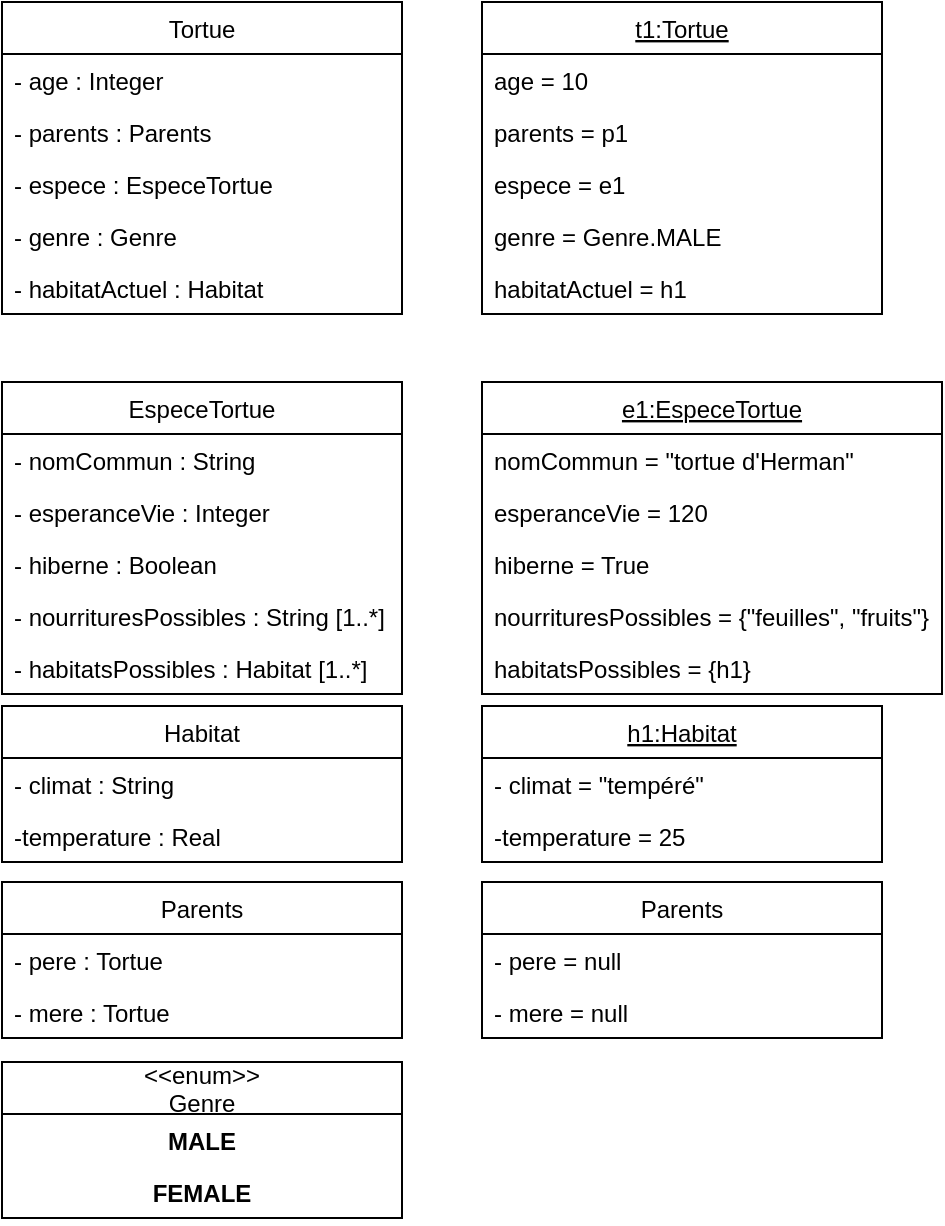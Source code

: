 <mxfile version="16.2.2" type="device"><diagram id="Rgrtv5v2FCy25iUrVHM_" name="Page-1"><mxGraphModel dx="1056" dy="624" grid="1" gridSize="10" guides="1" tooltips="1" connect="1" arrows="1" fold="1" page="1" pageScale="1" pageWidth="827" pageHeight="1169" math="0" shadow="0"><root><mxCell id="0"/><mxCell id="1" parent="0"/><mxCell id="rrtlGAsbQ-rAvcsShIAJ-1" value="Tortue" style="swimlane;fontStyle=0;childLayout=stackLayout;horizontal=1;startSize=26;fillColor=none;horizontalStack=0;resizeParent=1;resizeParentMax=0;resizeLast=0;collapsible=1;marginBottom=0;" vertex="1" parent="1"><mxGeometry x="40" y="40" width="200" height="156" as="geometry"/></mxCell><mxCell id="rrtlGAsbQ-rAvcsShIAJ-2" value="- age : Integer" style="text;strokeColor=none;fillColor=none;align=left;verticalAlign=top;spacingLeft=4;spacingRight=4;overflow=hidden;rotatable=0;points=[[0,0.5],[1,0.5]];portConstraint=eastwest;" vertex="1" parent="rrtlGAsbQ-rAvcsShIAJ-1"><mxGeometry y="26" width="200" height="26" as="geometry"/></mxCell><mxCell id="rrtlGAsbQ-rAvcsShIAJ-3" value="- parents : Parents" style="text;strokeColor=none;fillColor=none;align=left;verticalAlign=top;spacingLeft=4;spacingRight=4;overflow=hidden;rotatable=0;points=[[0,0.5],[1,0.5]];portConstraint=eastwest;" vertex="1" parent="rrtlGAsbQ-rAvcsShIAJ-1"><mxGeometry y="52" width="200" height="26" as="geometry"/></mxCell><mxCell id="rrtlGAsbQ-rAvcsShIAJ-4" value="- espece : EspeceTortue" style="text;strokeColor=none;fillColor=none;align=left;verticalAlign=top;spacingLeft=4;spacingRight=4;overflow=hidden;rotatable=0;points=[[0,0.5],[1,0.5]];portConstraint=eastwest;" vertex="1" parent="rrtlGAsbQ-rAvcsShIAJ-1"><mxGeometry y="78" width="200" height="26" as="geometry"/></mxCell><mxCell id="rrtlGAsbQ-rAvcsShIAJ-5" value="- genre : Genre" style="text;strokeColor=none;fillColor=none;align=left;verticalAlign=top;spacingLeft=4;spacingRight=4;overflow=hidden;rotatable=0;points=[[0,0.5],[1,0.5]];portConstraint=eastwest;" vertex="1" parent="rrtlGAsbQ-rAvcsShIAJ-1"><mxGeometry y="104" width="200" height="26" as="geometry"/></mxCell><mxCell id="rrtlGAsbQ-rAvcsShIAJ-11" value="- habitatActuel : Habitat" style="text;strokeColor=none;fillColor=none;align=left;verticalAlign=top;spacingLeft=4;spacingRight=4;overflow=hidden;rotatable=0;points=[[0,0.5],[1,0.5]];portConstraint=eastwest;" vertex="1" parent="rrtlGAsbQ-rAvcsShIAJ-1"><mxGeometry y="130" width="200" height="26" as="geometry"/></mxCell><mxCell id="rrtlGAsbQ-rAvcsShIAJ-6" value="EspeceTortue" style="swimlane;fontStyle=0;childLayout=stackLayout;horizontal=1;startSize=26;fillColor=none;horizontalStack=0;resizeParent=1;resizeParentMax=0;resizeLast=0;collapsible=1;marginBottom=0;" vertex="1" parent="1"><mxGeometry x="40" y="230" width="200" height="156" as="geometry"/></mxCell><mxCell id="rrtlGAsbQ-rAvcsShIAJ-7" value="- nomCommun : String" style="text;strokeColor=none;fillColor=none;align=left;verticalAlign=top;spacingLeft=4;spacingRight=4;overflow=hidden;rotatable=0;points=[[0,0.5],[1,0.5]];portConstraint=eastwest;" vertex="1" parent="rrtlGAsbQ-rAvcsShIAJ-6"><mxGeometry y="26" width="200" height="26" as="geometry"/></mxCell><mxCell id="rrtlGAsbQ-rAvcsShIAJ-8" value="- esperanceVie : Integer" style="text;strokeColor=none;fillColor=none;align=left;verticalAlign=top;spacingLeft=4;spacingRight=4;overflow=hidden;rotatable=0;points=[[0,0.5],[1,0.5]];portConstraint=eastwest;" vertex="1" parent="rrtlGAsbQ-rAvcsShIAJ-6"><mxGeometry y="52" width="200" height="26" as="geometry"/></mxCell><mxCell id="rrtlGAsbQ-rAvcsShIAJ-9" value="- hiberne : Boolean" style="text;strokeColor=none;fillColor=none;align=left;verticalAlign=top;spacingLeft=4;spacingRight=4;overflow=hidden;rotatable=0;points=[[0,0.5],[1,0.5]];portConstraint=eastwest;" vertex="1" parent="rrtlGAsbQ-rAvcsShIAJ-6"><mxGeometry y="78" width="200" height="26" as="geometry"/></mxCell><mxCell id="rrtlGAsbQ-rAvcsShIAJ-10" value="- nourrituresPossibles : String [1..*]" style="text;strokeColor=none;fillColor=none;align=left;verticalAlign=top;spacingLeft=4;spacingRight=4;overflow=hidden;rotatable=0;points=[[0,0.5],[1,0.5]];portConstraint=eastwest;" vertex="1" parent="rrtlGAsbQ-rAvcsShIAJ-6"><mxGeometry y="104" width="200" height="26" as="geometry"/></mxCell><mxCell id="rrtlGAsbQ-rAvcsShIAJ-29" value="- habitatsPossibles : Habitat [1..*]" style="text;strokeColor=none;fillColor=none;align=left;verticalAlign=top;spacingLeft=4;spacingRight=4;overflow=hidden;rotatable=0;points=[[0,0.5],[1,0.5]];portConstraint=eastwest;" vertex="1" parent="rrtlGAsbQ-rAvcsShIAJ-6"><mxGeometry y="130" width="200" height="26" as="geometry"/></mxCell><mxCell id="rrtlGAsbQ-rAvcsShIAJ-12" value="Parents" style="swimlane;fontStyle=0;childLayout=stackLayout;horizontal=1;startSize=26;fillColor=none;horizontalStack=0;resizeParent=1;resizeParentMax=0;resizeLast=0;collapsible=1;marginBottom=0;" vertex="1" parent="1"><mxGeometry x="40" y="480" width="200" height="78" as="geometry"/></mxCell><mxCell id="rrtlGAsbQ-rAvcsShIAJ-13" value="- pere : Tortue" style="text;strokeColor=none;fillColor=none;align=left;verticalAlign=top;spacingLeft=4;spacingRight=4;overflow=hidden;rotatable=0;points=[[0,0.5],[1,0.5]];portConstraint=eastwest;" vertex="1" parent="rrtlGAsbQ-rAvcsShIAJ-12"><mxGeometry y="26" width="200" height="26" as="geometry"/></mxCell><mxCell id="rrtlGAsbQ-rAvcsShIAJ-14" value="- mere : Tortue" style="text;strokeColor=none;fillColor=none;align=left;verticalAlign=top;spacingLeft=4;spacingRight=4;overflow=hidden;rotatable=0;points=[[0,0.5],[1,0.5]];portConstraint=eastwest;" vertex="1" parent="rrtlGAsbQ-rAvcsShIAJ-12"><mxGeometry y="52" width="200" height="26" as="geometry"/></mxCell><mxCell id="rrtlGAsbQ-rAvcsShIAJ-17" value="&lt;&lt;enum&gt;&gt;&#10;Genre" style="swimlane;fontStyle=0;childLayout=stackLayout;horizontal=1;startSize=26;fillColor=none;horizontalStack=0;resizeParent=1;resizeParentMax=0;resizeLast=0;collapsible=1;marginBottom=0;" vertex="1" parent="1"><mxGeometry x="40" y="570" width="200" height="78" as="geometry"/></mxCell><mxCell id="rrtlGAsbQ-rAvcsShIAJ-18" value="MALE" style="text;strokeColor=none;fillColor=none;align=center;verticalAlign=top;spacingLeft=4;spacingRight=4;overflow=hidden;rotatable=0;points=[[0,0.5],[1,0.5]];portConstraint=eastwest;fontStyle=1" vertex="1" parent="rrtlGAsbQ-rAvcsShIAJ-17"><mxGeometry y="26" width="200" height="26" as="geometry"/></mxCell><mxCell id="rrtlGAsbQ-rAvcsShIAJ-19" value="FEMALE" style="text;strokeColor=none;fillColor=none;align=center;verticalAlign=top;spacingLeft=4;spacingRight=4;overflow=hidden;rotatable=0;points=[[0,0.5],[1,0.5]];portConstraint=eastwest;fontStyle=1" vertex="1" parent="rrtlGAsbQ-rAvcsShIAJ-17"><mxGeometry y="52" width="200" height="26" as="geometry"/></mxCell><mxCell id="rrtlGAsbQ-rAvcsShIAJ-24" value="Habitat" style="swimlane;fontStyle=0;childLayout=stackLayout;horizontal=1;startSize=26;fillColor=none;horizontalStack=0;resizeParent=1;resizeParentMax=0;resizeLast=0;collapsible=1;marginBottom=0;" vertex="1" parent="1"><mxGeometry x="40" y="392" width="200" height="78" as="geometry"/></mxCell><mxCell id="rrtlGAsbQ-rAvcsShIAJ-25" value="- climat : String" style="text;strokeColor=none;fillColor=none;align=left;verticalAlign=top;spacingLeft=4;spacingRight=4;overflow=hidden;rotatable=0;points=[[0,0.5],[1,0.5]];portConstraint=eastwest;" vertex="1" parent="rrtlGAsbQ-rAvcsShIAJ-24"><mxGeometry y="26" width="200" height="26" as="geometry"/></mxCell><mxCell id="rrtlGAsbQ-rAvcsShIAJ-26" value="-temperature : Real" style="text;strokeColor=none;fillColor=none;align=left;verticalAlign=top;spacingLeft=4;spacingRight=4;overflow=hidden;rotatable=0;points=[[0,0.5],[1,0.5]];portConstraint=eastwest;" vertex="1" parent="rrtlGAsbQ-rAvcsShIAJ-24"><mxGeometry y="52" width="200" height="26" as="geometry"/></mxCell><mxCell id="rrtlGAsbQ-rAvcsShIAJ-30" value="t1:Tortue" style="swimlane;fontStyle=4;childLayout=stackLayout;horizontal=1;startSize=26;fillColor=none;horizontalStack=0;resizeParent=1;resizeParentMax=0;resizeLast=0;collapsible=1;marginBottom=0;" vertex="1" parent="1"><mxGeometry x="280" y="40" width="200" height="156" as="geometry"/></mxCell><mxCell id="rrtlGAsbQ-rAvcsShIAJ-31" value="age = 10" style="text;strokeColor=none;fillColor=none;align=left;verticalAlign=top;spacingLeft=4;spacingRight=4;overflow=hidden;rotatable=0;points=[[0,0.5],[1,0.5]];portConstraint=eastwest;" vertex="1" parent="rrtlGAsbQ-rAvcsShIAJ-30"><mxGeometry y="26" width="200" height="26" as="geometry"/></mxCell><mxCell id="rrtlGAsbQ-rAvcsShIAJ-32" value="parents = p1" style="text;strokeColor=none;fillColor=none;align=left;verticalAlign=top;spacingLeft=4;spacingRight=4;overflow=hidden;rotatable=0;points=[[0,0.5],[1,0.5]];portConstraint=eastwest;" vertex="1" parent="rrtlGAsbQ-rAvcsShIAJ-30"><mxGeometry y="52" width="200" height="26" as="geometry"/></mxCell><mxCell id="rrtlGAsbQ-rAvcsShIAJ-33" value="espece = e1" style="text;strokeColor=none;fillColor=none;align=left;verticalAlign=top;spacingLeft=4;spacingRight=4;overflow=hidden;rotatable=0;points=[[0,0.5],[1,0.5]];portConstraint=eastwest;" vertex="1" parent="rrtlGAsbQ-rAvcsShIAJ-30"><mxGeometry y="78" width="200" height="26" as="geometry"/></mxCell><mxCell id="rrtlGAsbQ-rAvcsShIAJ-34" value="genre = Genre.MALE" style="text;strokeColor=none;fillColor=none;align=left;verticalAlign=top;spacingLeft=4;spacingRight=4;overflow=hidden;rotatable=0;points=[[0,0.5],[1,0.5]];portConstraint=eastwest;" vertex="1" parent="rrtlGAsbQ-rAvcsShIAJ-30"><mxGeometry y="104" width="200" height="26" as="geometry"/></mxCell><mxCell id="rrtlGAsbQ-rAvcsShIAJ-35" value="habitatActuel = h1" style="text;strokeColor=none;fillColor=none;align=left;verticalAlign=top;spacingLeft=4;spacingRight=4;overflow=hidden;rotatable=0;points=[[0,0.5],[1,0.5]];portConstraint=eastwest;" vertex="1" parent="rrtlGAsbQ-rAvcsShIAJ-30"><mxGeometry y="130" width="200" height="26" as="geometry"/></mxCell><mxCell id="rrtlGAsbQ-rAvcsShIAJ-36" value="e1:EspeceTortue" style="swimlane;fontStyle=4;childLayout=stackLayout;horizontal=1;startSize=26;fillColor=none;horizontalStack=0;resizeParent=1;resizeParentMax=0;resizeLast=0;collapsible=1;marginBottom=0;" vertex="1" parent="1"><mxGeometry x="280" y="230" width="230" height="156" as="geometry"/></mxCell><mxCell id="rrtlGAsbQ-rAvcsShIAJ-37" value="nomCommun = &quot;tortue d'Herman&quot;" style="text;strokeColor=none;fillColor=none;align=left;verticalAlign=top;spacingLeft=4;spacingRight=4;overflow=hidden;rotatable=0;points=[[0,0.5],[1,0.5]];portConstraint=eastwest;" vertex="1" parent="rrtlGAsbQ-rAvcsShIAJ-36"><mxGeometry y="26" width="230" height="26" as="geometry"/></mxCell><mxCell id="rrtlGAsbQ-rAvcsShIAJ-38" value="esperanceVie = 120" style="text;strokeColor=none;fillColor=none;align=left;verticalAlign=top;spacingLeft=4;spacingRight=4;overflow=hidden;rotatable=0;points=[[0,0.5],[1,0.5]];portConstraint=eastwest;" vertex="1" parent="rrtlGAsbQ-rAvcsShIAJ-36"><mxGeometry y="52" width="230" height="26" as="geometry"/></mxCell><mxCell id="rrtlGAsbQ-rAvcsShIAJ-39" value="hiberne = True" style="text;strokeColor=none;fillColor=none;align=left;verticalAlign=top;spacingLeft=4;spacingRight=4;overflow=hidden;rotatable=0;points=[[0,0.5],[1,0.5]];portConstraint=eastwest;" vertex="1" parent="rrtlGAsbQ-rAvcsShIAJ-36"><mxGeometry y="78" width="230" height="26" as="geometry"/></mxCell><mxCell id="rrtlGAsbQ-rAvcsShIAJ-40" value="nourrituresPossibles = {&quot;feuilles&quot;, &quot;fruits&quot;}" style="text;strokeColor=none;fillColor=none;align=left;verticalAlign=top;spacingLeft=4;spacingRight=4;overflow=hidden;rotatable=0;points=[[0,0.5],[1,0.5]];portConstraint=eastwest;" vertex="1" parent="rrtlGAsbQ-rAvcsShIAJ-36"><mxGeometry y="104" width="230" height="26" as="geometry"/></mxCell><mxCell id="rrtlGAsbQ-rAvcsShIAJ-41" value="habitatsPossibles = {h1}" style="text;strokeColor=none;fillColor=none;align=left;verticalAlign=top;spacingLeft=4;spacingRight=4;overflow=hidden;rotatable=0;points=[[0,0.5],[1,0.5]];portConstraint=eastwest;" vertex="1" parent="rrtlGAsbQ-rAvcsShIAJ-36"><mxGeometry y="130" width="230" height="26" as="geometry"/></mxCell><mxCell id="rrtlGAsbQ-rAvcsShIAJ-42" value="h1:Habitat" style="swimlane;fontStyle=4;childLayout=stackLayout;horizontal=1;startSize=26;fillColor=none;horizontalStack=0;resizeParent=1;resizeParentMax=0;resizeLast=0;collapsible=1;marginBottom=0;" vertex="1" parent="1"><mxGeometry x="280" y="392" width="200" height="78" as="geometry"/></mxCell><mxCell id="rrtlGAsbQ-rAvcsShIAJ-43" value="- climat = &quot;tempéré&quot;" style="text;strokeColor=none;fillColor=none;align=left;verticalAlign=top;spacingLeft=4;spacingRight=4;overflow=hidden;rotatable=0;points=[[0,0.5],[1,0.5]];portConstraint=eastwest;" vertex="1" parent="rrtlGAsbQ-rAvcsShIAJ-42"><mxGeometry y="26" width="200" height="26" as="geometry"/></mxCell><mxCell id="rrtlGAsbQ-rAvcsShIAJ-44" value="-temperature = 25" style="text;strokeColor=none;fillColor=none;align=left;verticalAlign=top;spacingLeft=4;spacingRight=4;overflow=hidden;rotatable=0;points=[[0,0.5],[1,0.5]];portConstraint=eastwest;" vertex="1" parent="rrtlGAsbQ-rAvcsShIAJ-42"><mxGeometry y="52" width="200" height="26" as="geometry"/></mxCell><mxCell id="rrtlGAsbQ-rAvcsShIAJ-45" value="Parents" style="swimlane;fontStyle=0;childLayout=stackLayout;horizontal=1;startSize=26;fillColor=none;horizontalStack=0;resizeParent=1;resizeParentMax=0;resizeLast=0;collapsible=1;marginBottom=0;" vertex="1" parent="1"><mxGeometry x="280" y="480" width="200" height="78" as="geometry"/></mxCell><mxCell id="rrtlGAsbQ-rAvcsShIAJ-46" value="- pere = null" style="text;strokeColor=none;fillColor=none;align=left;verticalAlign=top;spacingLeft=4;spacingRight=4;overflow=hidden;rotatable=0;points=[[0,0.5],[1,0.5]];portConstraint=eastwest;" vertex="1" parent="rrtlGAsbQ-rAvcsShIAJ-45"><mxGeometry y="26" width="200" height="26" as="geometry"/></mxCell><mxCell id="rrtlGAsbQ-rAvcsShIAJ-47" value="- mere = null" style="text;strokeColor=none;fillColor=none;align=left;verticalAlign=top;spacingLeft=4;spacingRight=4;overflow=hidden;rotatable=0;points=[[0,0.5],[1,0.5]];portConstraint=eastwest;" vertex="1" parent="rrtlGAsbQ-rAvcsShIAJ-45"><mxGeometry y="52" width="200" height="26" as="geometry"/></mxCell></root></mxGraphModel></diagram></mxfile>